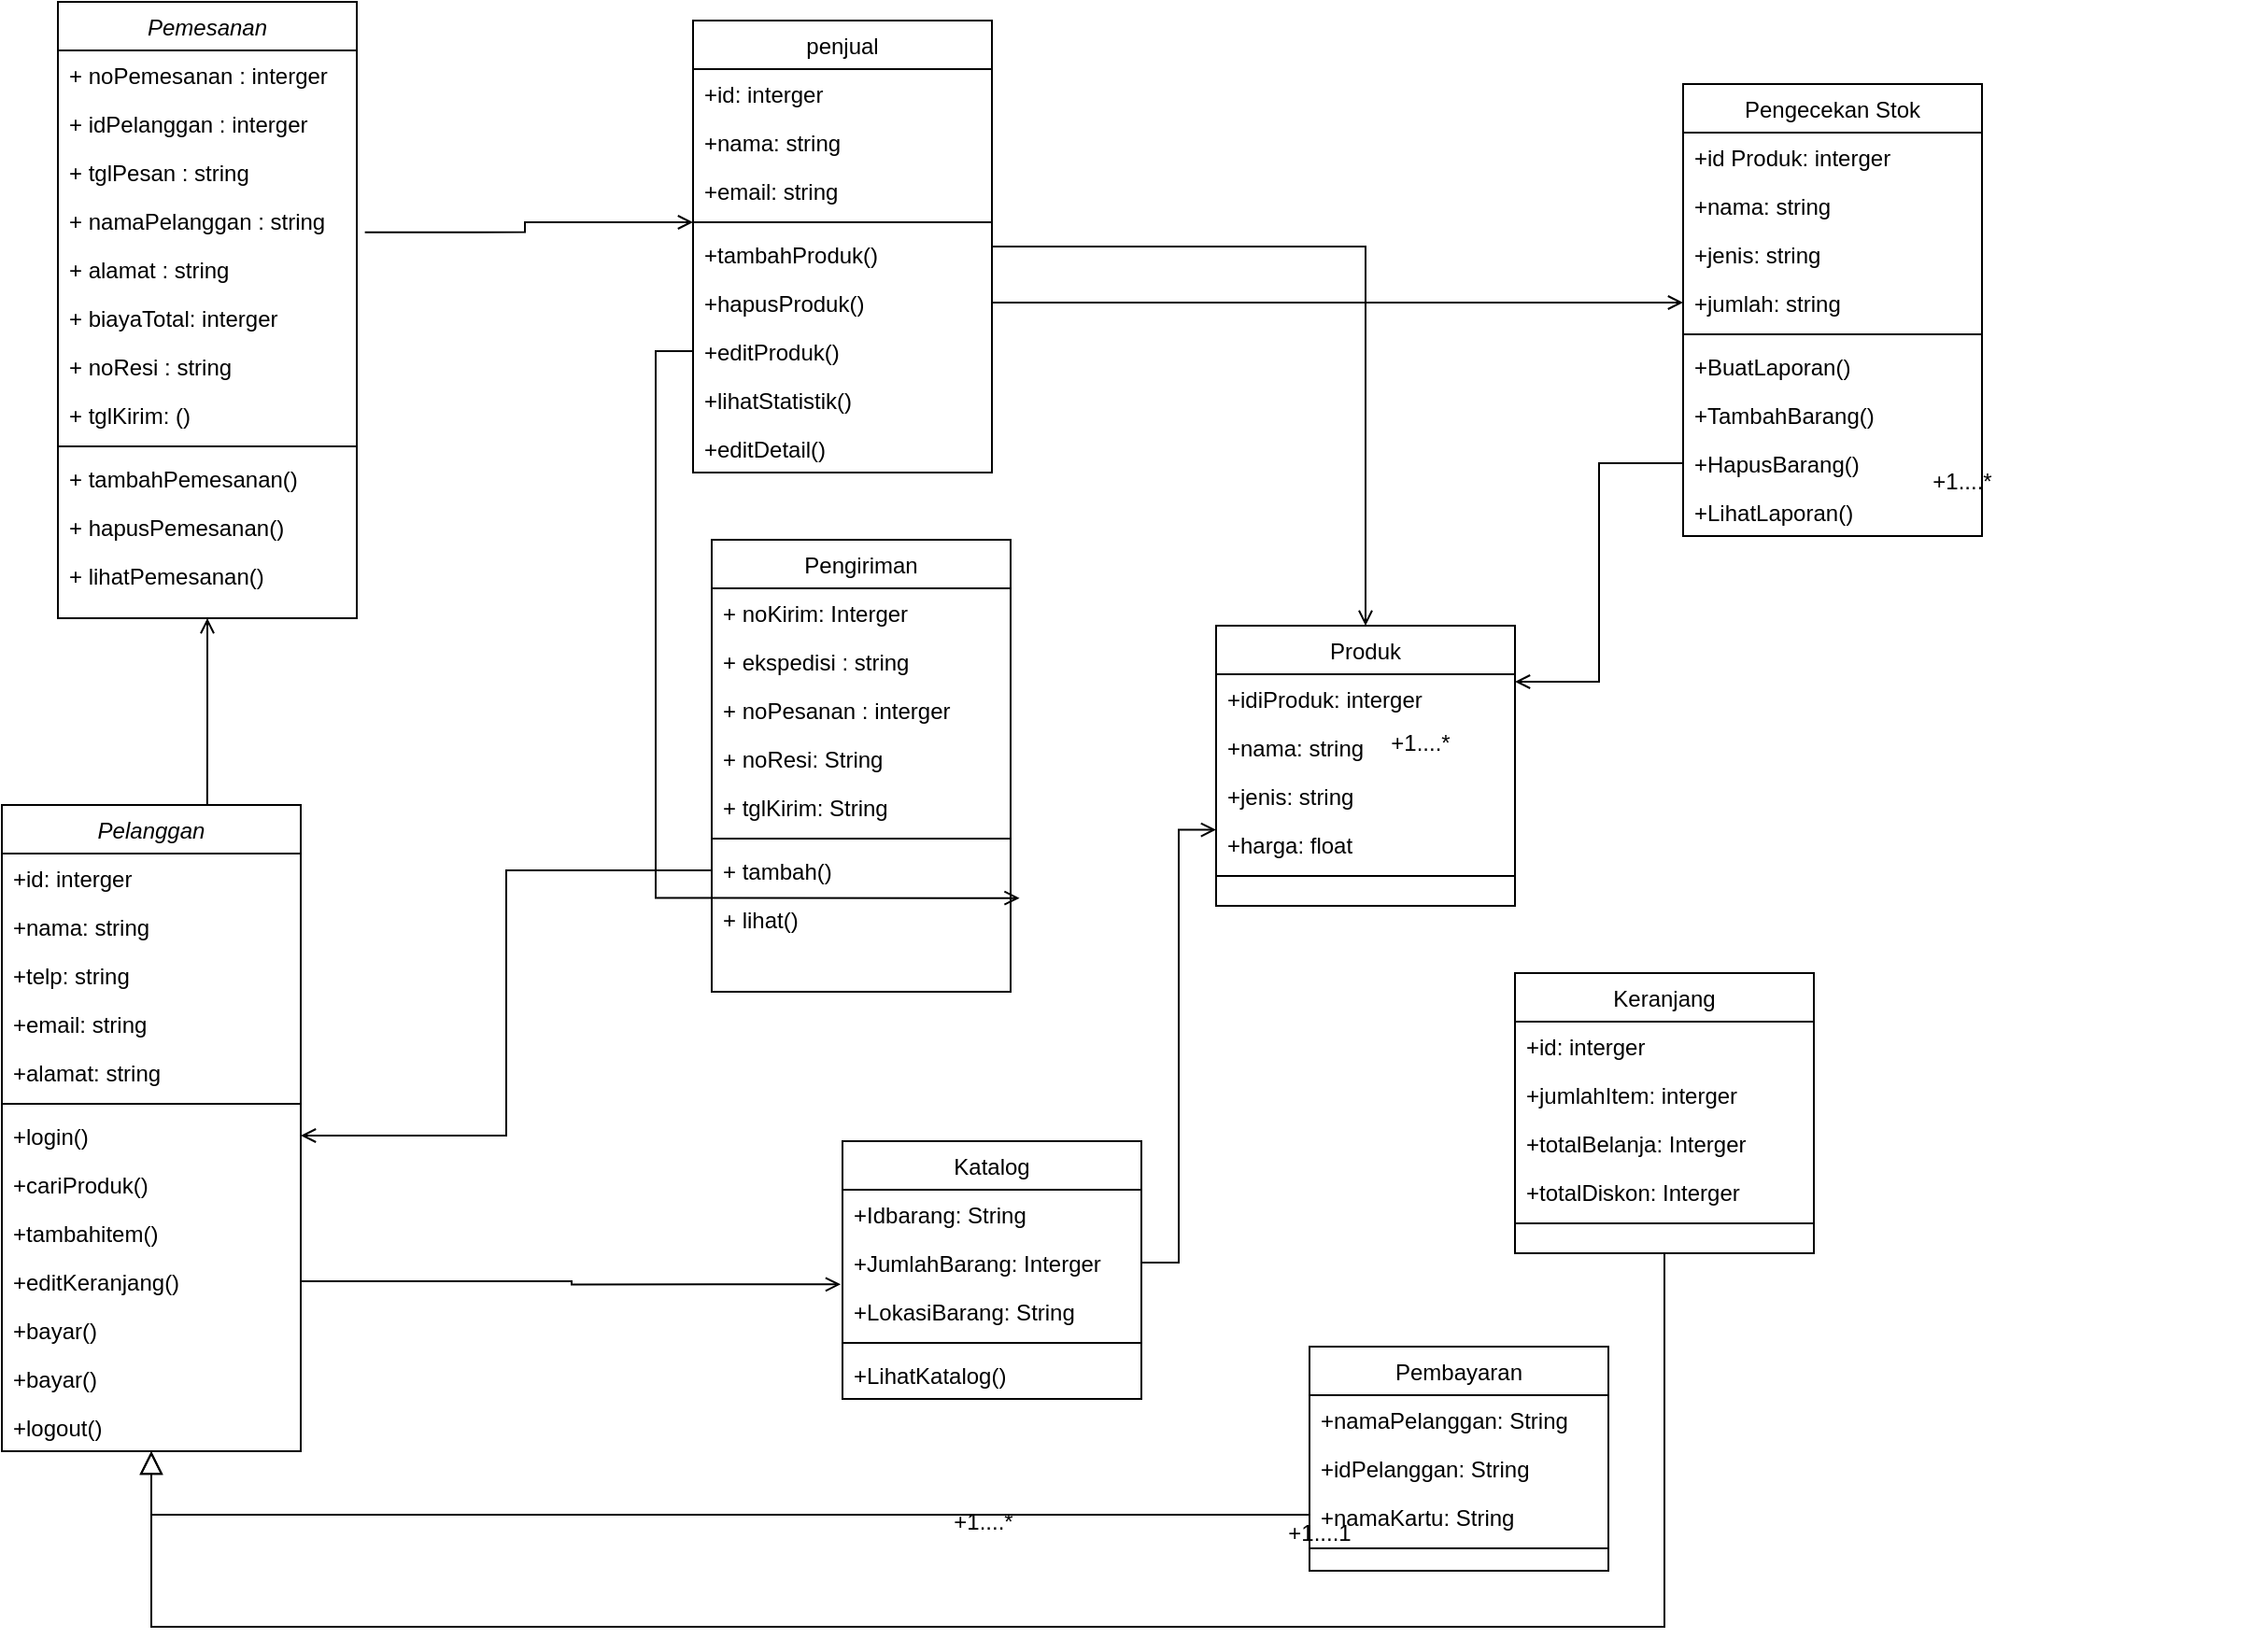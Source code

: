 <mxfile version="16.5.1" type="device"><diagram id="C5RBs43oDa-KdzZeNtuy" name="Page-1"><mxGraphModel dx="2714" dy="2349" grid="1" gridSize="10" guides="1" tooltips="1" connect="1" arrows="1" fold="1" page="1" pageScale="1" pageWidth="827" pageHeight="1169" math="0" shadow="0"><root><mxCell id="WIyWlLk6GJQsqaUBKTNV-0"/><mxCell id="WIyWlLk6GJQsqaUBKTNV-1" parent="WIyWlLk6GJQsqaUBKTNV-0"/><mxCell id="zkfFHV4jXpPFQw0GAbJ--0" value="Pelanggan" style="swimlane;fontStyle=2;align=center;verticalAlign=top;childLayout=stackLayout;horizontal=1;startSize=26;horizontalStack=0;resizeParent=1;resizeLast=0;collapsible=1;marginBottom=0;rounded=0;shadow=0;strokeWidth=1;" parent="WIyWlLk6GJQsqaUBKTNV-1" vertex="1"><mxGeometry x="-490" y="-100" width="160" height="346" as="geometry"><mxRectangle x="230" y="140" width="160" height="26" as="alternateBounds"/></mxGeometry></mxCell><mxCell id="zkfFHV4jXpPFQw0GAbJ--1" value="+id: interger" style="text;align=left;verticalAlign=top;spacingLeft=4;spacingRight=4;overflow=hidden;rotatable=0;points=[[0,0.5],[1,0.5]];portConstraint=eastwest;" parent="zkfFHV4jXpPFQw0GAbJ--0" vertex="1"><mxGeometry y="26" width="160" height="26" as="geometry"/></mxCell><mxCell id="zkfFHV4jXpPFQw0GAbJ--2" value="+nama: string" style="text;align=left;verticalAlign=top;spacingLeft=4;spacingRight=4;overflow=hidden;rotatable=0;points=[[0,0.5],[1,0.5]];portConstraint=eastwest;rounded=0;shadow=0;html=0;" parent="zkfFHV4jXpPFQw0GAbJ--0" vertex="1"><mxGeometry y="52" width="160" height="26" as="geometry"/></mxCell><mxCell id="zkfFHV4jXpPFQw0GAbJ--3" value="+telp: string" style="text;align=left;verticalAlign=top;spacingLeft=4;spacingRight=4;overflow=hidden;rotatable=0;points=[[0,0.5],[1,0.5]];portConstraint=eastwest;rounded=0;shadow=0;html=0;" parent="zkfFHV4jXpPFQw0GAbJ--0" vertex="1"><mxGeometry y="78" width="160" height="26" as="geometry"/></mxCell><mxCell id="QtR96xDamvHmjxL80sc--0" value="+email: string" style="text;align=left;verticalAlign=top;spacingLeft=4;spacingRight=4;overflow=hidden;rotatable=0;points=[[0,0.5],[1,0.5]];portConstraint=eastwest;rounded=0;shadow=0;html=0;" parent="zkfFHV4jXpPFQw0GAbJ--0" vertex="1"><mxGeometry y="104" width="160" height="26" as="geometry"/></mxCell><mxCell id="QtR96xDamvHmjxL80sc--1" value="+alamat: string" style="text;align=left;verticalAlign=top;spacingLeft=4;spacingRight=4;overflow=hidden;rotatable=0;points=[[0,0.5],[1,0.5]];portConstraint=eastwest;rounded=0;shadow=0;html=0;" parent="zkfFHV4jXpPFQw0GAbJ--0" vertex="1"><mxGeometry y="130" width="160" height="26" as="geometry"/></mxCell><mxCell id="zkfFHV4jXpPFQw0GAbJ--4" value="" style="line;html=1;strokeWidth=1;align=left;verticalAlign=middle;spacingTop=-1;spacingLeft=3;spacingRight=3;rotatable=0;labelPosition=right;points=[];portConstraint=eastwest;" parent="zkfFHV4jXpPFQw0GAbJ--0" vertex="1"><mxGeometry y="156" width="160" height="8" as="geometry"/></mxCell><mxCell id="zkfFHV4jXpPFQw0GAbJ--5" value="+login()" style="text;align=left;verticalAlign=top;spacingLeft=4;spacingRight=4;overflow=hidden;rotatable=0;points=[[0,0.5],[1,0.5]];portConstraint=eastwest;" parent="zkfFHV4jXpPFQw0GAbJ--0" vertex="1"><mxGeometry y="164" width="160" height="26" as="geometry"/></mxCell><mxCell id="QtR96xDamvHmjxL80sc--2" value="+cariProduk()" style="text;align=left;verticalAlign=top;spacingLeft=4;spacingRight=4;overflow=hidden;rotatable=0;points=[[0,0.5],[1,0.5]];portConstraint=eastwest;" parent="zkfFHV4jXpPFQw0GAbJ--0" vertex="1"><mxGeometry y="190" width="160" height="26" as="geometry"/></mxCell><mxCell id="QtR96xDamvHmjxL80sc--3" value="+tambahitem()" style="text;align=left;verticalAlign=top;spacingLeft=4;spacingRight=4;overflow=hidden;rotatable=0;points=[[0,0.5],[1,0.5]];portConstraint=eastwest;" parent="zkfFHV4jXpPFQw0GAbJ--0" vertex="1"><mxGeometry y="216" width="160" height="26" as="geometry"/></mxCell><mxCell id="QtR96xDamvHmjxL80sc--4" value="+editKeranjang()" style="text;align=left;verticalAlign=top;spacingLeft=4;spacingRight=4;overflow=hidden;rotatable=0;points=[[0,0.5],[1,0.5]];portConstraint=eastwest;" parent="zkfFHV4jXpPFQw0GAbJ--0" vertex="1"><mxGeometry y="242" width="160" height="26" as="geometry"/></mxCell><mxCell id="QtR96xDamvHmjxL80sc--5" value="+bayar()" style="text;align=left;verticalAlign=top;spacingLeft=4;spacingRight=4;overflow=hidden;rotatable=0;points=[[0,0.5],[1,0.5]];portConstraint=eastwest;" parent="zkfFHV4jXpPFQw0GAbJ--0" vertex="1"><mxGeometry y="268" width="160" height="26" as="geometry"/></mxCell><mxCell id="QtR96xDamvHmjxL80sc--7" value="+bayar()" style="text;align=left;verticalAlign=top;spacingLeft=4;spacingRight=4;overflow=hidden;rotatable=0;points=[[0,0.5],[1,0.5]];portConstraint=eastwest;" parent="zkfFHV4jXpPFQw0GAbJ--0" vertex="1"><mxGeometry y="294" width="160" height="26" as="geometry"/></mxCell><mxCell id="QtR96xDamvHmjxL80sc--6" value="+logout()" style="text;align=left;verticalAlign=top;spacingLeft=4;spacingRight=4;overflow=hidden;rotatable=0;points=[[0,0.5],[1,0.5]];portConstraint=eastwest;" parent="zkfFHV4jXpPFQw0GAbJ--0" vertex="1"><mxGeometry y="320" width="160" height="26" as="geometry"/></mxCell><mxCell id="zkfFHV4jXpPFQw0GAbJ--6" value="Keranjang" style="swimlane;fontStyle=0;align=center;verticalAlign=top;childLayout=stackLayout;horizontal=1;startSize=26;horizontalStack=0;resizeParent=1;resizeLast=0;collapsible=1;marginBottom=0;rounded=0;shadow=0;strokeWidth=1;" parent="WIyWlLk6GJQsqaUBKTNV-1" vertex="1"><mxGeometry x="320" y="-10" width="160" height="150" as="geometry"><mxRectangle x="130" y="380" width="160" height="26" as="alternateBounds"/></mxGeometry></mxCell><mxCell id="zkfFHV4jXpPFQw0GAbJ--7" value="+id: interger" style="text;align=left;verticalAlign=top;spacingLeft=4;spacingRight=4;overflow=hidden;rotatable=0;points=[[0,0.5],[1,0.5]];portConstraint=eastwest;" parent="zkfFHV4jXpPFQw0GAbJ--6" vertex="1"><mxGeometry y="26" width="160" height="26" as="geometry"/></mxCell><mxCell id="zkfFHV4jXpPFQw0GAbJ--8" value="+jumlahItem: interger" style="text;align=left;verticalAlign=top;spacingLeft=4;spacingRight=4;overflow=hidden;rotatable=0;points=[[0,0.5],[1,0.5]];portConstraint=eastwest;rounded=0;shadow=0;html=0;" parent="zkfFHV4jXpPFQw0GAbJ--6" vertex="1"><mxGeometry y="52" width="160" height="26" as="geometry"/></mxCell><mxCell id="QtR96xDamvHmjxL80sc--15" value="+totalBelanja: Interger" style="text;align=left;verticalAlign=top;spacingLeft=4;spacingRight=4;overflow=hidden;rotatable=0;points=[[0,0.5],[1,0.5]];portConstraint=eastwest;" parent="zkfFHV4jXpPFQw0GAbJ--6" vertex="1"><mxGeometry y="78" width="160" height="26" as="geometry"/></mxCell><mxCell id="QtR96xDamvHmjxL80sc--16" value="+totalDiskon: Interger" style="text;align=left;verticalAlign=top;spacingLeft=4;spacingRight=4;overflow=hidden;rotatable=0;points=[[0,0.5],[1,0.5]];portConstraint=eastwest;" parent="zkfFHV4jXpPFQw0GAbJ--6" vertex="1"><mxGeometry y="104" width="160" height="26" as="geometry"/></mxCell><mxCell id="zkfFHV4jXpPFQw0GAbJ--9" value="" style="line;html=1;strokeWidth=1;align=left;verticalAlign=middle;spacingTop=-1;spacingLeft=3;spacingRight=3;rotatable=0;labelPosition=right;points=[];portConstraint=eastwest;" parent="zkfFHV4jXpPFQw0GAbJ--6" vertex="1"><mxGeometry y="130" width="160" height="8" as="geometry"/></mxCell><mxCell id="zkfFHV4jXpPFQw0GAbJ--12" value="" style="endArrow=block;endSize=10;endFill=0;shadow=0;strokeWidth=1;rounded=0;edgeStyle=elbowEdgeStyle;elbow=vertical;" parent="WIyWlLk6GJQsqaUBKTNV-1" source="zkfFHV4jXpPFQw0GAbJ--6" target="zkfFHV4jXpPFQw0GAbJ--0" edge="1"><mxGeometry width="160" relative="1" as="geometry"><mxPoint x="200" y="203" as="sourcePoint"/><mxPoint x="200" y="203" as="targetPoint"/><Array as="points"><mxPoint x="260" y="340"/><mxPoint x="750" y="340"/><mxPoint x="750" y="350"/><mxPoint x="220" y="340"/><mxPoint x="120" y="270"/></Array></mxGeometry></mxCell><mxCell id="zkfFHV4jXpPFQw0GAbJ--13" value="Pembayaran" style="swimlane;fontStyle=0;align=center;verticalAlign=top;childLayout=stackLayout;horizontal=1;startSize=26;horizontalStack=0;resizeParent=1;resizeLast=0;collapsible=1;marginBottom=0;rounded=0;shadow=0;strokeWidth=1;" parent="WIyWlLk6GJQsqaUBKTNV-1" vertex="1"><mxGeometry x="210" y="190" width="160" height="120" as="geometry"><mxRectangle x="340" y="380" width="170" height="26" as="alternateBounds"/></mxGeometry></mxCell><mxCell id="zkfFHV4jXpPFQw0GAbJ--14" value="+namaPelanggan: String" style="text;align=left;verticalAlign=top;spacingLeft=4;spacingRight=4;overflow=hidden;rotatable=0;points=[[0,0.5],[1,0.5]];portConstraint=eastwest;" parent="zkfFHV4jXpPFQw0GAbJ--13" vertex="1"><mxGeometry y="26" width="160" height="26" as="geometry"/></mxCell><mxCell id="QtR96xDamvHmjxL80sc--17" value="+idPelanggan: String" style="text;align=left;verticalAlign=top;spacingLeft=4;spacingRight=4;overflow=hidden;rotatable=0;points=[[0,0.5],[1,0.5]];portConstraint=eastwest;" parent="zkfFHV4jXpPFQw0GAbJ--13" vertex="1"><mxGeometry y="52" width="160" height="26" as="geometry"/></mxCell><mxCell id="QtR96xDamvHmjxL80sc--18" value="+namaKartu: String" style="text;align=left;verticalAlign=top;spacingLeft=4;spacingRight=4;overflow=hidden;rotatable=0;points=[[0,0.5],[1,0.5]];portConstraint=eastwest;" parent="zkfFHV4jXpPFQw0GAbJ--13" vertex="1"><mxGeometry y="78" width="160" height="26" as="geometry"/></mxCell><mxCell id="zkfFHV4jXpPFQw0GAbJ--15" value="" style="line;html=1;strokeWidth=1;align=left;verticalAlign=middle;spacingTop=-1;spacingLeft=3;spacingRight=3;rotatable=0;labelPosition=right;points=[];portConstraint=eastwest;" parent="zkfFHV4jXpPFQw0GAbJ--13" vertex="1"><mxGeometry y="104" width="160" height="8" as="geometry"/></mxCell><mxCell id="zkfFHV4jXpPFQw0GAbJ--16" value="" style="endArrow=block;endSize=10;endFill=0;shadow=0;strokeWidth=1;rounded=0;edgeStyle=elbowEdgeStyle;elbow=vertical;" parent="WIyWlLk6GJQsqaUBKTNV-1" source="zkfFHV4jXpPFQw0GAbJ--13" target="zkfFHV4jXpPFQw0GAbJ--0" edge="1"><mxGeometry width="160" relative="1" as="geometry"><mxPoint x="210" y="373" as="sourcePoint"/><mxPoint x="310" y="271" as="targetPoint"/><Array as="points"><mxPoint x="190" y="280"/></Array></mxGeometry></mxCell><mxCell id="zkfFHV4jXpPFQw0GAbJ--17" value="Produk" style="swimlane;fontStyle=0;align=center;verticalAlign=top;childLayout=stackLayout;horizontal=1;startSize=26;horizontalStack=0;resizeParent=1;resizeLast=0;collapsible=1;marginBottom=0;rounded=0;shadow=0;strokeWidth=1;" parent="WIyWlLk6GJQsqaUBKTNV-1" vertex="1"><mxGeometry x="160" y="-196" width="160" height="150" as="geometry"><mxRectangle x="550" y="140" width="160" height="26" as="alternateBounds"/></mxGeometry></mxCell><mxCell id="zkfFHV4jXpPFQw0GAbJ--18" value="+idiProduk: interger" style="text;align=left;verticalAlign=top;spacingLeft=4;spacingRight=4;overflow=hidden;rotatable=0;points=[[0,0.5],[1,0.5]];portConstraint=eastwest;" parent="zkfFHV4jXpPFQw0GAbJ--17" vertex="1"><mxGeometry y="26" width="160" height="26" as="geometry"/></mxCell><mxCell id="zkfFHV4jXpPFQw0GAbJ--19" value="+nama: string" style="text;align=left;verticalAlign=top;spacingLeft=4;spacingRight=4;overflow=hidden;rotatable=0;points=[[0,0.5],[1,0.5]];portConstraint=eastwest;rounded=0;shadow=0;html=0;" parent="zkfFHV4jXpPFQw0GAbJ--17" vertex="1"><mxGeometry y="52" width="160" height="26" as="geometry"/></mxCell><mxCell id="zkfFHV4jXpPFQw0GAbJ--20" value="+jenis: string" style="text;align=left;verticalAlign=top;spacingLeft=4;spacingRight=4;overflow=hidden;rotatable=0;points=[[0,0.5],[1,0.5]];portConstraint=eastwest;rounded=0;shadow=0;html=0;" parent="zkfFHV4jXpPFQw0GAbJ--17" vertex="1"><mxGeometry y="78" width="160" height="26" as="geometry"/></mxCell><mxCell id="zkfFHV4jXpPFQw0GAbJ--21" value="+harga: float" style="text;align=left;verticalAlign=top;spacingLeft=4;spacingRight=4;overflow=hidden;rotatable=0;points=[[0,0.5],[1,0.5]];portConstraint=eastwest;rounded=0;shadow=0;html=0;" parent="zkfFHV4jXpPFQw0GAbJ--17" vertex="1"><mxGeometry y="104" width="160" height="26" as="geometry"/></mxCell><mxCell id="zkfFHV4jXpPFQw0GAbJ--23" value="" style="line;html=1;strokeWidth=1;align=left;verticalAlign=middle;spacingTop=-1;spacingLeft=3;spacingRight=3;rotatable=0;labelPosition=right;points=[];portConstraint=eastwest;" parent="zkfFHV4jXpPFQw0GAbJ--17" vertex="1"><mxGeometry y="130" width="160" height="8" as="geometry"/></mxCell><mxCell id="UaAKFUii7prYwrloWA6o-2" style="edgeStyle=orthogonalEdgeStyle;rounded=0;orthogonalLoop=1;jettySize=auto;html=1;endArrow=open;endFill=0;" parent="WIyWlLk6GJQsqaUBKTNV-1" source="QtR96xDamvHmjxL80sc--8" target="zkfFHV4jXpPFQw0GAbJ--17" edge="1"><mxGeometry relative="1" as="geometry"/></mxCell><mxCell id="QtR96xDamvHmjxL80sc--8" value="penjual" style="swimlane;fontStyle=0;align=center;verticalAlign=top;childLayout=stackLayout;horizontal=1;startSize=26;horizontalStack=0;resizeParent=1;resizeLast=0;collapsible=1;marginBottom=0;rounded=0;shadow=0;strokeWidth=1;" parent="WIyWlLk6GJQsqaUBKTNV-1" vertex="1"><mxGeometry x="-120" y="-520" width="160" height="242" as="geometry"><mxRectangle x="550" y="140" width="160" height="26" as="alternateBounds"/></mxGeometry></mxCell><mxCell id="QtR96xDamvHmjxL80sc--9" value="+id: interger" style="text;align=left;verticalAlign=top;spacingLeft=4;spacingRight=4;overflow=hidden;rotatable=0;points=[[0,0.5],[1,0.5]];portConstraint=eastwest;" parent="QtR96xDamvHmjxL80sc--8" vertex="1"><mxGeometry y="26" width="160" height="26" as="geometry"/></mxCell><mxCell id="QtR96xDamvHmjxL80sc--10" value="+nama: string" style="text;align=left;verticalAlign=top;spacingLeft=4;spacingRight=4;overflow=hidden;rotatable=0;points=[[0,0.5],[1,0.5]];portConstraint=eastwest;rounded=0;shadow=0;html=0;" parent="QtR96xDamvHmjxL80sc--8" vertex="1"><mxGeometry y="52" width="160" height="26" as="geometry"/></mxCell><mxCell id="QtR96xDamvHmjxL80sc--11" value="+email: string" style="text;align=left;verticalAlign=top;spacingLeft=4;spacingRight=4;overflow=hidden;rotatable=0;points=[[0,0.5],[1,0.5]];portConstraint=eastwest;rounded=0;shadow=0;html=0;" parent="QtR96xDamvHmjxL80sc--8" vertex="1"><mxGeometry y="78" width="160" height="26" as="geometry"/></mxCell><mxCell id="QtR96xDamvHmjxL80sc--13" value="" style="line;html=1;strokeWidth=1;align=left;verticalAlign=middle;spacingTop=-1;spacingLeft=3;spacingRight=3;rotatable=0;labelPosition=right;points=[];portConstraint=eastwest;" parent="QtR96xDamvHmjxL80sc--8" vertex="1"><mxGeometry y="104" width="160" height="8" as="geometry"/></mxCell><mxCell id="QtR96xDamvHmjxL80sc--14" value="+tambahProduk()" style="text;align=left;verticalAlign=top;spacingLeft=4;spacingRight=4;overflow=hidden;rotatable=0;points=[[0,0.5],[1,0.5]];portConstraint=eastwest;" parent="QtR96xDamvHmjxL80sc--8" vertex="1"><mxGeometry y="112" width="160" height="26" as="geometry"/></mxCell><mxCell id="QtR96xDamvHmjxL80sc--36" value="+hapusProduk()" style="text;align=left;verticalAlign=top;spacingLeft=4;spacingRight=4;overflow=hidden;rotatable=0;points=[[0,0.5],[1,0.5]];portConstraint=eastwest;" parent="QtR96xDamvHmjxL80sc--8" vertex="1"><mxGeometry y="138" width="160" height="26" as="geometry"/></mxCell><mxCell id="QtR96xDamvHmjxL80sc--37" value="+editProduk()" style="text;align=left;verticalAlign=top;spacingLeft=4;spacingRight=4;overflow=hidden;rotatable=0;points=[[0,0.5],[1,0.5]];portConstraint=eastwest;" parent="QtR96xDamvHmjxL80sc--8" vertex="1"><mxGeometry y="164" width="160" height="26" as="geometry"/></mxCell><mxCell id="QtR96xDamvHmjxL80sc--39" value="+lihatStatistik()" style="text;align=left;verticalAlign=top;spacingLeft=4;spacingRight=4;overflow=hidden;rotatable=0;points=[[0,0.5],[1,0.5]];portConstraint=eastwest;" parent="QtR96xDamvHmjxL80sc--8" vertex="1"><mxGeometry y="190" width="160" height="26" as="geometry"/></mxCell><mxCell id="QtR96xDamvHmjxL80sc--38" value="+editDetail()" style="text;align=left;verticalAlign=top;spacingLeft=4;spacingRight=4;overflow=hidden;rotatable=0;points=[[0,0.5],[1,0.5]];portConstraint=eastwest;" parent="QtR96xDamvHmjxL80sc--8" vertex="1"><mxGeometry y="216" width="160" height="26" as="geometry"/></mxCell><mxCell id="UaAKFUii7prYwrloWA6o-0" value="+1....1" style="text;html=1;resizable=0;points=[];;align=center;verticalAlign=middle;labelBackgroundColor=none;rounded=0;shadow=0;strokeWidth=1;fontSize=12;" parent="WIyWlLk6GJQsqaUBKTNV-1" vertex="1" connectable="0"><mxGeometry x="250.001" y="246.0" as="geometry"><mxPoint x="-35" y="44" as="offset"/></mxGeometry></mxCell><mxCell id="UaAKFUii7prYwrloWA6o-1" value="+1....*" style="text;html=1;resizable=0;points=[];;align=center;verticalAlign=middle;labelBackgroundColor=none;rounded=0;shadow=0;strokeWidth=1;fontSize=12;" parent="WIyWlLk6GJQsqaUBKTNV-1" vertex="1" connectable="0"><mxGeometry x="70.001" y="240.0" as="geometry"><mxPoint x="-35" y="44" as="offset"/></mxGeometry></mxCell><mxCell id="UaAKFUii7prYwrloWA6o-18" style="edgeStyle=orthogonalEdgeStyle;rounded=0;orthogonalLoop=1;jettySize=auto;html=1;exitX=0.5;exitY=1;exitDx=0;exitDy=0;entryX=0.687;entryY=0;entryDx=0;entryDy=0;entryPerimeter=0;endArrow=none;endFill=0;startArrow=open;startFill=0;" parent="WIyWlLk6GJQsqaUBKTNV-1" source="UaAKFUii7prYwrloWA6o-4" target="zkfFHV4jXpPFQw0GAbJ--0" edge="1"><mxGeometry relative="1" as="geometry"/></mxCell><mxCell id="UaAKFUii7prYwrloWA6o-4" value="Pemesanan" style="swimlane;fontStyle=2;align=center;verticalAlign=top;childLayout=stackLayout;horizontal=1;startSize=26;horizontalStack=0;resizeParent=1;resizeLast=0;collapsible=1;marginBottom=0;rounded=0;shadow=0;strokeWidth=1;" parent="WIyWlLk6GJQsqaUBKTNV-1" vertex="1"><mxGeometry x="-460" y="-530" width="160" height="330" as="geometry"><mxRectangle x="230" y="140" width="160" height="26" as="alternateBounds"/></mxGeometry></mxCell><mxCell id="UaAKFUii7prYwrloWA6o-5" value="+ noPemesanan : interger" style="text;align=left;verticalAlign=top;spacingLeft=4;spacingRight=4;overflow=hidden;rotatable=0;points=[[0,0.5],[1,0.5]];portConstraint=eastwest;" parent="UaAKFUii7prYwrloWA6o-4" vertex="1"><mxGeometry y="26" width="160" height="26" as="geometry"/></mxCell><mxCell id="UaAKFUii7prYwrloWA6o-6" value="+ idPelanggan : interger" style="text;align=left;verticalAlign=top;spacingLeft=4;spacingRight=4;overflow=hidden;rotatable=0;points=[[0,0.5],[1,0.5]];portConstraint=eastwest;rounded=0;shadow=0;html=0;" parent="UaAKFUii7prYwrloWA6o-4" vertex="1"><mxGeometry y="52" width="160" height="26" as="geometry"/></mxCell><mxCell id="UaAKFUii7prYwrloWA6o-7" value="+ tglPesan : string" style="text;align=left;verticalAlign=top;spacingLeft=4;spacingRight=4;overflow=hidden;rotatable=0;points=[[0,0.5],[1,0.5]];portConstraint=eastwest;rounded=0;shadow=0;html=0;" parent="UaAKFUii7prYwrloWA6o-4" vertex="1"><mxGeometry y="78" width="160" height="26" as="geometry"/></mxCell><mxCell id="UaAKFUii7prYwrloWA6o-8" value="+ namaPelanggan : string" style="text;align=left;verticalAlign=top;spacingLeft=4;spacingRight=4;overflow=hidden;rotatable=0;points=[[0,0.5],[1,0.5]];portConstraint=eastwest;rounded=0;shadow=0;html=0;" parent="UaAKFUii7prYwrloWA6o-4" vertex="1"><mxGeometry y="104" width="160" height="26" as="geometry"/></mxCell><mxCell id="UaAKFUii7prYwrloWA6o-9" value="+ alamat : string" style="text;align=left;verticalAlign=top;spacingLeft=4;spacingRight=4;overflow=hidden;rotatable=0;points=[[0,0.5],[1,0.5]];portConstraint=eastwest;rounded=0;shadow=0;html=0;" parent="UaAKFUii7prYwrloWA6o-4" vertex="1"><mxGeometry y="130" width="160" height="26" as="geometry"/></mxCell><mxCell id="UaAKFUii7prYwrloWA6o-10" value="+ biayaTotal: interger" style="text;align=left;verticalAlign=top;spacingLeft=4;spacingRight=4;overflow=hidden;rotatable=0;points=[[0,0.5],[1,0.5]];portConstraint=eastwest;rounded=0;shadow=0;html=0;" parent="UaAKFUii7prYwrloWA6o-4" vertex="1"><mxGeometry y="156" width="160" height="26" as="geometry"/></mxCell><mxCell id="UaAKFUii7prYwrloWA6o-11" value="+ noResi : string" style="text;align=left;verticalAlign=top;spacingLeft=4;spacingRight=4;overflow=hidden;rotatable=0;points=[[0,0.5],[1,0.5]];portConstraint=eastwest;rounded=0;shadow=0;html=0;" parent="UaAKFUii7prYwrloWA6o-4" vertex="1"><mxGeometry y="182" width="160" height="26" as="geometry"/></mxCell><mxCell id="UaAKFUii7prYwrloWA6o-12" value="+ tglKirim: ()" style="text;align=left;verticalAlign=top;spacingLeft=4;spacingRight=4;overflow=hidden;rotatable=0;points=[[0,0.5],[1,0.5]];portConstraint=eastwest;rounded=0;shadow=0;html=0;" parent="UaAKFUii7prYwrloWA6o-4" vertex="1"><mxGeometry y="208" width="160" height="26" as="geometry"/></mxCell><mxCell id="UaAKFUii7prYwrloWA6o-13" value="" style="line;html=1;strokeWidth=1;align=left;verticalAlign=middle;spacingTop=-1;spacingLeft=3;spacingRight=3;rotatable=0;labelPosition=right;points=[];portConstraint=eastwest;" parent="UaAKFUii7prYwrloWA6o-4" vertex="1"><mxGeometry y="234" width="160" height="8" as="geometry"/></mxCell><mxCell id="UaAKFUii7prYwrloWA6o-14" value="+ tambahPemesanan()" style="text;align=left;verticalAlign=top;spacingLeft=4;spacingRight=4;overflow=hidden;rotatable=0;points=[[0,0.5],[1,0.5]];portConstraint=eastwest;rounded=0;shadow=0;html=0;" parent="UaAKFUii7prYwrloWA6o-4" vertex="1"><mxGeometry y="242" width="160" height="26" as="geometry"/></mxCell><mxCell id="UaAKFUii7prYwrloWA6o-15" value="+ hapusPemesanan()" style="text;align=left;verticalAlign=top;spacingLeft=4;spacingRight=4;overflow=hidden;rotatable=0;points=[[0,0.5],[1,0.5]];portConstraint=eastwest;rounded=0;shadow=0;html=0;" parent="UaAKFUii7prYwrloWA6o-4" vertex="1"><mxGeometry y="268" width="160" height="26" as="geometry"/></mxCell><mxCell id="UaAKFUii7prYwrloWA6o-16" value="+ lihatPemesanan()" style="text;align=left;verticalAlign=top;spacingLeft=4;spacingRight=4;overflow=hidden;rotatable=0;points=[[0,0.5],[1,0.5]];portConstraint=eastwest;rounded=0;shadow=0;html=0;" parent="UaAKFUii7prYwrloWA6o-4" vertex="1"><mxGeometry y="294" width="160" height="26" as="geometry"/></mxCell><mxCell id="UaAKFUii7prYwrloWA6o-19" style="edgeStyle=orthogonalEdgeStyle;rounded=0;orthogonalLoop=1;jettySize=auto;html=1;exitX=1.027;exitY=-0.256;exitDx=0;exitDy=0;startArrow=none;startFill=0;endArrow=open;endFill=0;exitPerimeter=0;" parent="WIyWlLk6GJQsqaUBKTNV-1" source="UaAKFUii7prYwrloWA6o-9" target="QtR96xDamvHmjxL80sc--13" edge="1"><mxGeometry relative="1" as="geometry"/></mxCell><mxCell id="UaAKFUii7prYwrloWA6o-20" value="+1....*" style="text;html=1;resizable=0;points=[];;align=center;verticalAlign=middle;labelBackgroundColor=none;rounded=0;shadow=0;strokeWidth=1;fontSize=12;" parent="WIyWlLk6GJQsqaUBKTNV-1" vertex="1" connectable="0"><mxGeometry x="430.003" y="190.001" as="geometry"><mxPoint x="-161" y="-323" as="offset"/></mxGeometry></mxCell><mxCell id="UaAKFUii7prYwrloWA6o-21" value="+1....*" style="text;html=1;resizable=0;points=[];;align=center;verticalAlign=middle;labelBackgroundColor=none;rounded=0;shadow=0;strokeWidth=1;fontSize=12;" parent="WIyWlLk6GJQsqaUBKTNV-1" vertex="1" connectable="0"><mxGeometry x="720.003" y="50.001" as="geometry"><mxPoint x="-161" y="-323" as="offset"/></mxGeometry></mxCell><mxCell id="UaAKFUii7prYwrloWA6o-22" value="Pengiriman" style="swimlane;fontStyle=0;align=center;verticalAlign=top;childLayout=stackLayout;horizontal=1;startSize=26;horizontalStack=0;resizeParent=1;resizeLast=0;collapsible=1;marginBottom=0;rounded=0;shadow=0;strokeWidth=1;" parent="WIyWlLk6GJQsqaUBKTNV-1" vertex="1"><mxGeometry x="-110" y="-242" width="160" height="242" as="geometry"><mxRectangle x="550" y="140" width="160" height="26" as="alternateBounds"/></mxGeometry></mxCell><mxCell id="UaAKFUii7prYwrloWA6o-23" value="+ noKirim: Interger" style="text;align=left;verticalAlign=top;spacingLeft=4;spacingRight=4;overflow=hidden;rotatable=0;points=[[0,0.5],[1,0.5]];portConstraint=eastwest;" parent="UaAKFUii7prYwrloWA6o-22" vertex="1"><mxGeometry y="26" width="160" height="26" as="geometry"/></mxCell><mxCell id="UaAKFUii7prYwrloWA6o-24" value="+ ekspedisi : string" style="text;align=left;verticalAlign=top;spacingLeft=4;spacingRight=4;overflow=hidden;rotatable=0;points=[[0,0.5],[1,0.5]];portConstraint=eastwest;rounded=0;shadow=0;html=0;" parent="UaAKFUii7prYwrloWA6o-22" vertex="1"><mxGeometry y="52" width="160" height="26" as="geometry"/></mxCell><mxCell id="UaAKFUii7prYwrloWA6o-25" value="+ noPesanan : interger" style="text;align=left;verticalAlign=top;spacingLeft=4;spacingRight=4;overflow=hidden;rotatable=0;points=[[0,0.5],[1,0.5]];portConstraint=eastwest;rounded=0;shadow=0;html=0;" parent="UaAKFUii7prYwrloWA6o-22" vertex="1"><mxGeometry y="78" width="160" height="26" as="geometry"/></mxCell><mxCell id="UaAKFUii7prYwrloWA6o-26" value="+ noResi: String" style="text;align=left;verticalAlign=top;spacingLeft=4;spacingRight=4;overflow=hidden;rotatable=0;points=[[0,0.5],[1,0.5]];portConstraint=eastwest;" parent="UaAKFUii7prYwrloWA6o-22" vertex="1"><mxGeometry y="104" width="160" height="26" as="geometry"/></mxCell><mxCell id="UaAKFUii7prYwrloWA6o-27" value="+ tglKirim: String" style="text;align=left;verticalAlign=top;spacingLeft=4;spacingRight=4;overflow=hidden;rotatable=0;points=[[0,0.5],[1,0.5]];portConstraint=eastwest;" parent="UaAKFUii7prYwrloWA6o-22" vertex="1"><mxGeometry y="130" width="160" height="26" as="geometry"/></mxCell><mxCell id="UaAKFUii7prYwrloWA6o-28" value="" style="line;html=1;strokeWidth=1;align=left;verticalAlign=middle;spacingTop=-1;spacingLeft=3;spacingRight=3;rotatable=0;labelPosition=right;points=[];portConstraint=eastwest;" parent="UaAKFUii7prYwrloWA6o-22" vertex="1"><mxGeometry y="156" width="160" height="8" as="geometry"/></mxCell><mxCell id="UaAKFUii7prYwrloWA6o-29" value="+ tambah()" style="text;align=left;verticalAlign=top;spacingLeft=4;spacingRight=4;overflow=hidden;rotatable=0;points=[[0,0.5],[1,0.5]];portConstraint=eastwest;" parent="UaAKFUii7prYwrloWA6o-22" vertex="1"><mxGeometry y="164" width="160" height="26" as="geometry"/></mxCell><mxCell id="UaAKFUii7prYwrloWA6o-30" value="+ lihat()" style="text;align=left;verticalAlign=top;spacingLeft=4;spacingRight=4;overflow=hidden;rotatable=0;points=[[0,0.5],[1,0.5]];portConstraint=eastwest;" parent="UaAKFUii7prYwrloWA6o-22" vertex="1"><mxGeometry y="190" width="160" height="26" as="geometry"/></mxCell><mxCell id="UaAKFUii7prYwrloWA6o-31" style="edgeStyle=orthogonalEdgeStyle;rounded=0;orthogonalLoop=1;jettySize=auto;html=1;exitX=0;exitY=0.5;exitDx=0;exitDy=0;entryX=1.03;entryY=0.07;entryDx=0;entryDy=0;entryPerimeter=0;startArrow=none;startFill=0;endArrow=open;endFill=0;" parent="WIyWlLk6GJQsqaUBKTNV-1" source="QtR96xDamvHmjxL80sc--37" target="UaAKFUii7prYwrloWA6o-30" edge="1"><mxGeometry relative="1" as="geometry"/></mxCell><mxCell id="UaAKFUii7prYwrloWA6o-32" style="edgeStyle=orthogonalEdgeStyle;rounded=0;orthogonalLoop=1;jettySize=auto;html=1;exitX=0;exitY=0.5;exitDx=0;exitDy=0;entryX=1;entryY=0.5;entryDx=0;entryDy=0;startArrow=none;startFill=0;endArrow=open;endFill=0;" parent="WIyWlLk6GJQsqaUBKTNV-1" source="UaAKFUii7prYwrloWA6o-29" target="zkfFHV4jXpPFQw0GAbJ--5" edge="1"><mxGeometry relative="1" as="geometry"/></mxCell><mxCell id="UaAKFUii7prYwrloWA6o-33" value="Pengecekan Stok" style="swimlane;fontStyle=0;align=center;verticalAlign=top;childLayout=stackLayout;horizontal=1;startSize=26;horizontalStack=0;resizeParent=1;resizeLast=0;collapsible=1;marginBottom=0;rounded=0;shadow=0;strokeWidth=1;" parent="WIyWlLk6GJQsqaUBKTNV-1" vertex="1"><mxGeometry x="410" y="-486" width="160" height="242" as="geometry"><mxRectangle x="550" y="140" width="160" height="26" as="alternateBounds"/></mxGeometry></mxCell><mxCell id="UaAKFUii7prYwrloWA6o-34" value="+id Produk: interger" style="text;align=left;verticalAlign=top;spacingLeft=4;spacingRight=4;overflow=hidden;rotatable=0;points=[[0,0.5],[1,0.5]];portConstraint=eastwest;" parent="UaAKFUii7prYwrloWA6o-33" vertex="1"><mxGeometry y="26" width="160" height="26" as="geometry"/></mxCell><mxCell id="UaAKFUii7prYwrloWA6o-35" value="+nama: string" style="text;align=left;verticalAlign=top;spacingLeft=4;spacingRight=4;overflow=hidden;rotatable=0;points=[[0,0.5],[1,0.5]];portConstraint=eastwest;rounded=0;shadow=0;html=0;" parent="UaAKFUii7prYwrloWA6o-33" vertex="1"><mxGeometry y="52" width="160" height="26" as="geometry"/></mxCell><mxCell id="UaAKFUii7prYwrloWA6o-36" value="+jenis: string" style="text;align=left;verticalAlign=top;spacingLeft=4;spacingRight=4;overflow=hidden;rotatable=0;points=[[0,0.5],[1,0.5]];portConstraint=eastwest;rounded=0;shadow=0;html=0;" parent="UaAKFUii7prYwrloWA6o-33" vertex="1"><mxGeometry y="78" width="160" height="26" as="geometry"/></mxCell><mxCell id="UaAKFUii7prYwrloWA6o-37" value="+jumlah: string" style="text;align=left;verticalAlign=top;spacingLeft=4;spacingRight=4;overflow=hidden;rotatable=0;points=[[0,0.5],[1,0.5]];portConstraint=eastwest;rounded=0;shadow=0;html=0;" parent="UaAKFUii7prYwrloWA6o-33" vertex="1"><mxGeometry y="104" width="160" height="26" as="geometry"/></mxCell><mxCell id="UaAKFUii7prYwrloWA6o-38" value="" style="line;html=1;strokeWidth=1;align=left;verticalAlign=middle;spacingTop=-1;spacingLeft=3;spacingRight=3;rotatable=0;labelPosition=right;points=[];portConstraint=eastwest;" parent="UaAKFUii7prYwrloWA6o-33" vertex="1"><mxGeometry y="130" width="160" height="8" as="geometry"/></mxCell><mxCell id="UaAKFUii7prYwrloWA6o-39" value="+BuatLaporan()" style="text;align=left;verticalAlign=top;spacingLeft=4;spacingRight=4;overflow=hidden;rotatable=0;points=[[0,0.5],[1,0.5]];portConstraint=eastwest;rounded=0;shadow=0;html=0;" parent="UaAKFUii7prYwrloWA6o-33" vertex="1"><mxGeometry y="138" width="160" height="26" as="geometry"/></mxCell><mxCell id="UaAKFUii7prYwrloWA6o-40" value="+TambahBarang()" style="text;align=left;verticalAlign=top;spacingLeft=4;spacingRight=4;overflow=hidden;rotatable=0;points=[[0,0.5],[1,0.5]];portConstraint=eastwest;rounded=0;shadow=0;html=0;" parent="UaAKFUii7prYwrloWA6o-33" vertex="1"><mxGeometry y="164" width="160" height="26" as="geometry"/></mxCell><mxCell id="UaAKFUii7prYwrloWA6o-41" value="+HapusBarang()" style="text;align=left;verticalAlign=top;spacingLeft=4;spacingRight=4;overflow=hidden;rotatable=0;points=[[0,0.5],[1,0.5]];portConstraint=eastwest;rounded=0;shadow=0;html=0;" parent="UaAKFUii7prYwrloWA6o-33" vertex="1"><mxGeometry y="190" width="160" height="26" as="geometry"/></mxCell><mxCell id="UaAKFUii7prYwrloWA6o-42" value="+LihatLaporan()" style="text;align=left;verticalAlign=top;spacingLeft=4;spacingRight=4;overflow=hidden;rotatable=0;points=[[0,0.5],[1,0.5]];portConstraint=eastwest;rounded=0;shadow=0;html=0;" parent="UaAKFUii7prYwrloWA6o-33" vertex="1"><mxGeometry y="216" width="160" height="26" as="geometry"/></mxCell><mxCell id="UaAKFUii7prYwrloWA6o-43" style="edgeStyle=orthogonalEdgeStyle;rounded=0;orthogonalLoop=1;jettySize=auto;html=1;exitX=1;exitY=0.5;exitDx=0;exitDy=0;entryX=0;entryY=0.5;entryDx=0;entryDy=0;startArrow=none;startFill=0;endArrow=open;endFill=0;" parent="WIyWlLk6GJQsqaUBKTNV-1" source="QtR96xDamvHmjxL80sc--36" target="UaAKFUii7prYwrloWA6o-37" edge="1"><mxGeometry relative="1" as="geometry"/></mxCell><mxCell id="UaAKFUii7prYwrloWA6o-44" style="edgeStyle=orthogonalEdgeStyle;rounded=0;orthogonalLoop=1;jettySize=auto;html=1;exitX=0;exitY=0.5;exitDx=0;exitDy=0;entryX=1;entryY=0.154;entryDx=0;entryDy=0;entryPerimeter=0;startArrow=none;startFill=0;endArrow=open;endFill=0;" parent="WIyWlLk6GJQsqaUBKTNV-1" source="UaAKFUii7prYwrloWA6o-41" target="zkfFHV4jXpPFQw0GAbJ--18" edge="1"><mxGeometry relative="1" as="geometry"/></mxCell><mxCell id="UaAKFUii7prYwrloWA6o-45" value="Katalog" style="swimlane;fontStyle=0;align=center;verticalAlign=top;childLayout=stackLayout;horizontal=1;startSize=26;horizontalStack=0;resizeParent=1;resizeLast=0;collapsible=1;marginBottom=0;rounded=0;shadow=0;strokeWidth=1;" parent="WIyWlLk6GJQsqaUBKTNV-1" vertex="1"><mxGeometry x="-40" y="80" width="160" height="138" as="geometry"><mxRectangle x="340" y="380" width="170" height="26" as="alternateBounds"/></mxGeometry></mxCell><mxCell id="UaAKFUii7prYwrloWA6o-46" value="+Idbarang: String" style="text;align=left;verticalAlign=top;spacingLeft=4;spacingRight=4;overflow=hidden;rotatable=0;points=[[0,0.5],[1,0.5]];portConstraint=eastwest;" parent="UaAKFUii7prYwrloWA6o-45" vertex="1"><mxGeometry y="26" width="160" height="26" as="geometry"/></mxCell><mxCell id="UaAKFUii7prYwrloWA6o-47" value="+JumlahBarang: Interger" style="text;align=left;verticalAlign=top;spacingLeft=4;spacingRight=4;overflow=hidden;rotatable=0;points=[[0,0.5],[1,0.5]];portConstraint=eastwest;" parent="UaAKFUii7prYwrloWA6o-45" vertex="1"><mxGeometry y="52" width="160" height="26" as="geometry"/></mxCell><mxCell id="UaAKFUii7prYwrloWA6o-48" value="+LokasiBarang: String" style="text;align=left;verticalAlign=top;spacingLeft=4;spacingRight=4;overflow=hidden;rotatable=0;points=[[0,0.5],[1,0.5]];portConstraint=eastwest;" parent="UaAKFUii7prYwrloWA6o-45" vertex="1"><mxGeometry y="78" width="160" height="26" as="geometry"/></mxCell><mxCell id="UaAKFUii7prYwrloWA6o-49" value="" style="line;html=1;strokeWidth=1;align=left;verticalAlign=middle;spacingTop=-1;spacingLeft=3;spacingRight=3;rotatable=0;labelPosition=right;points=[];portConstraint=eastwest;" parent="UaAKFUii7prYwrloWA6o-45" vertex="1"><mxGeometry y="104" width="160" height="8" as="geometry"/></mxCell><mxCell id="UaAKFUii7prYwrloWA6o-50" value="+LihatKatalog()" style="text;align=left;verticalAlign=top;spacingLeft=4;spacingRight=4;overflow=hidden;rotatable=0;points=[[0,0.5],[1,0.5]];portConstraint=eastwest;" parent="UaAKFUii7prYwrloWA6o-45" vertex="1"><mxGeometry y="112" width="160" height="26" as="geometry"/></mxCell><mxCell id="UaAKFUii7prYwrloWA6o-51" style="edgeStyle=orthogonalEdgeStyle;rounded=0;orthogonalLoop=1;jettySize=auto;html=1;exitX=1;exitY=0.5;exitDx=0;exitDy=0;entryX=-0.006;entryY=-0.051;entryDx=0;entryDy=0;startArrow=none;startFill=0;endArrow=open;endFill=0;entryPerimeter=0;" parent="WIyWlLk6GJQsqaUBKTNV-1" source="QtR96xDamvHmjxL80sc--4" target="UaAKFUii7prYwrloWA6o-48" edge="1"><mxGeometry relative="1" as="geometry"/></mxCell><mxCell id="UaAKFUii7prYwrloWA6o-52" style="edgeStyle=orthogonalEdgeStyle;rounded=0;orthogonalLoop=1;jettySize=auto;html=1;exitX=1;exitY=0.5;exitDx=0;exitDy=0;entryX=0;entryY=0.202;entryDx=0;entryDy=0;entryPerimeter=0;startArrow=none;startFill=0;endArrow=open;endFill=0;" parent="WIyWlLk6GJQsqaUBKTNV-1" source="UaAKFUii7prYwrloWA6o-47" target="zkfFHV4jXpPFQw0GAbJ--21" edge="1"><mxGeometry relative="1" as="geometry"/></mxCell></root></mxGraphModel></diagram></mxfile>
